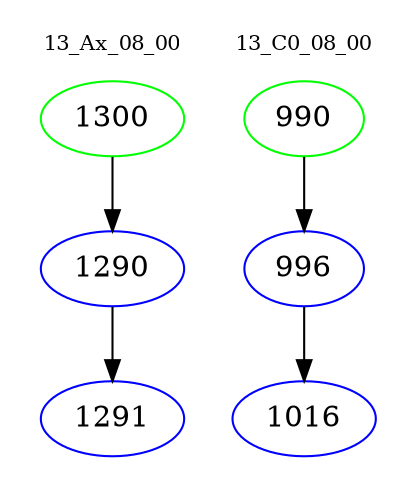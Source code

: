 digraph{
subgraph cluster_0 {
color = white
label = "13_Ax_08_00";
fontsize=10;
T0_1300 [label="1300", color="green"]
T0_1300 -> T0_1290 [color="black"]
T0_1290 [label="1290", color="blue"]
T0_1290 -> T0_1291 [color="black"]
T0_1291 [label="1291", color="blue"]
}
subgraph cluster_1 {
color = white
label = "13_C0_08_00";
fontsize=10;
T1_990 [label="990", color="green"]
T1_990 -> T1_996 [color="black"]
T1_996 [label="996", color="blue"]
T1_996 -> T1_1016 [color="black"]
T1_1016 [label="1016", color="blue"]
}
}
